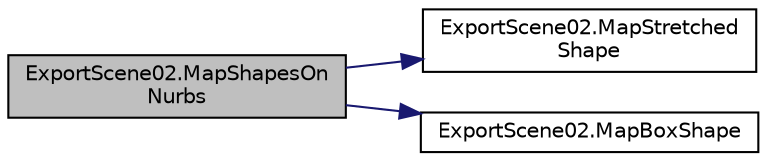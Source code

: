 digraph "ExportScene02.MapShapesOnNurbs"
{
  edge [fontname="Helvetica",fontsize="10",labelfontname="Helvetica",labelfontsize="10"];
  node [fontname="Helvetica",fontsize="10",shape=record];
  rankdir="LR";
  Node23 [label="ExportScene02.MapShapesOn\lNurbs",height=0.2,width=0.4,color="black", fillcolor="grey75", style="filled", fontcolor="black"];
  Node23 -> Node24 [color="midnightblue",fontsize="10",style="solid",fontname="Helvetica"];
  Node24 [label="ExportScene02.MapStretched\lShape",height=0.2,width=0.4,color="black", fillcolor="white", style="filled",URL="$namespace_export_scene02.html#ad6a8e22e1614bca802fa42cc98d0be70"];
  Node23 -> Node25 [color="midnightblue",fontsize="10",style="solid",fontname="Helvetica"];
  Node25 [label="ExportScene02.MapBoxShape",height=0.2,width=0.4,color="black", fillcolor="white", style="filled",URL="$namespace_export_scene02.html#adc6a1f38f469ce06003f6969995c6fd4"];
}
